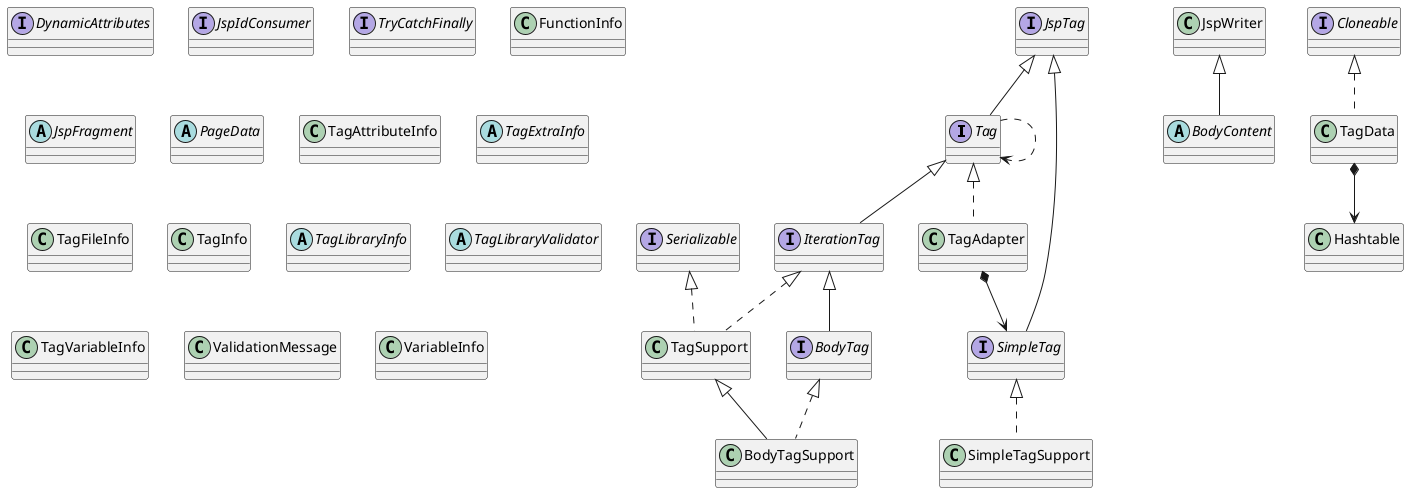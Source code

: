 @startuml

interface Tag extends JspTag

interface IterationTag extends Tag

class TagSupport implements IterationTag, Serializable

Tag .--> Tag

interface BodyTag extends IterationTag

class BodyTagSupport extends TagSupport implements BodyTag

interface DynamicAttributes

interface JspIdConsumer

interface SimpleTag extends JspTag

interface TryCatchFinally

abstract class BodyContent extends JspWriter

class FunctionInfo

abstract class JspFragment

abstract class PageData

class SimpleTagSupport implements SimpleTag

class TagAdapter implements Tag

TagAdapter *--> SimpleTag

class TagAttributeInfo

class TagData implements Cloneable

TagData *--> Hashtable

abstract class TagExtraInfo

class TagFileInfo

class TagInfo

abstract class TagLibraryInfo

abstract class TagLibraryValidator

class TagVariableInfo

class ValidationMessage

class VariableInfo

@enduml